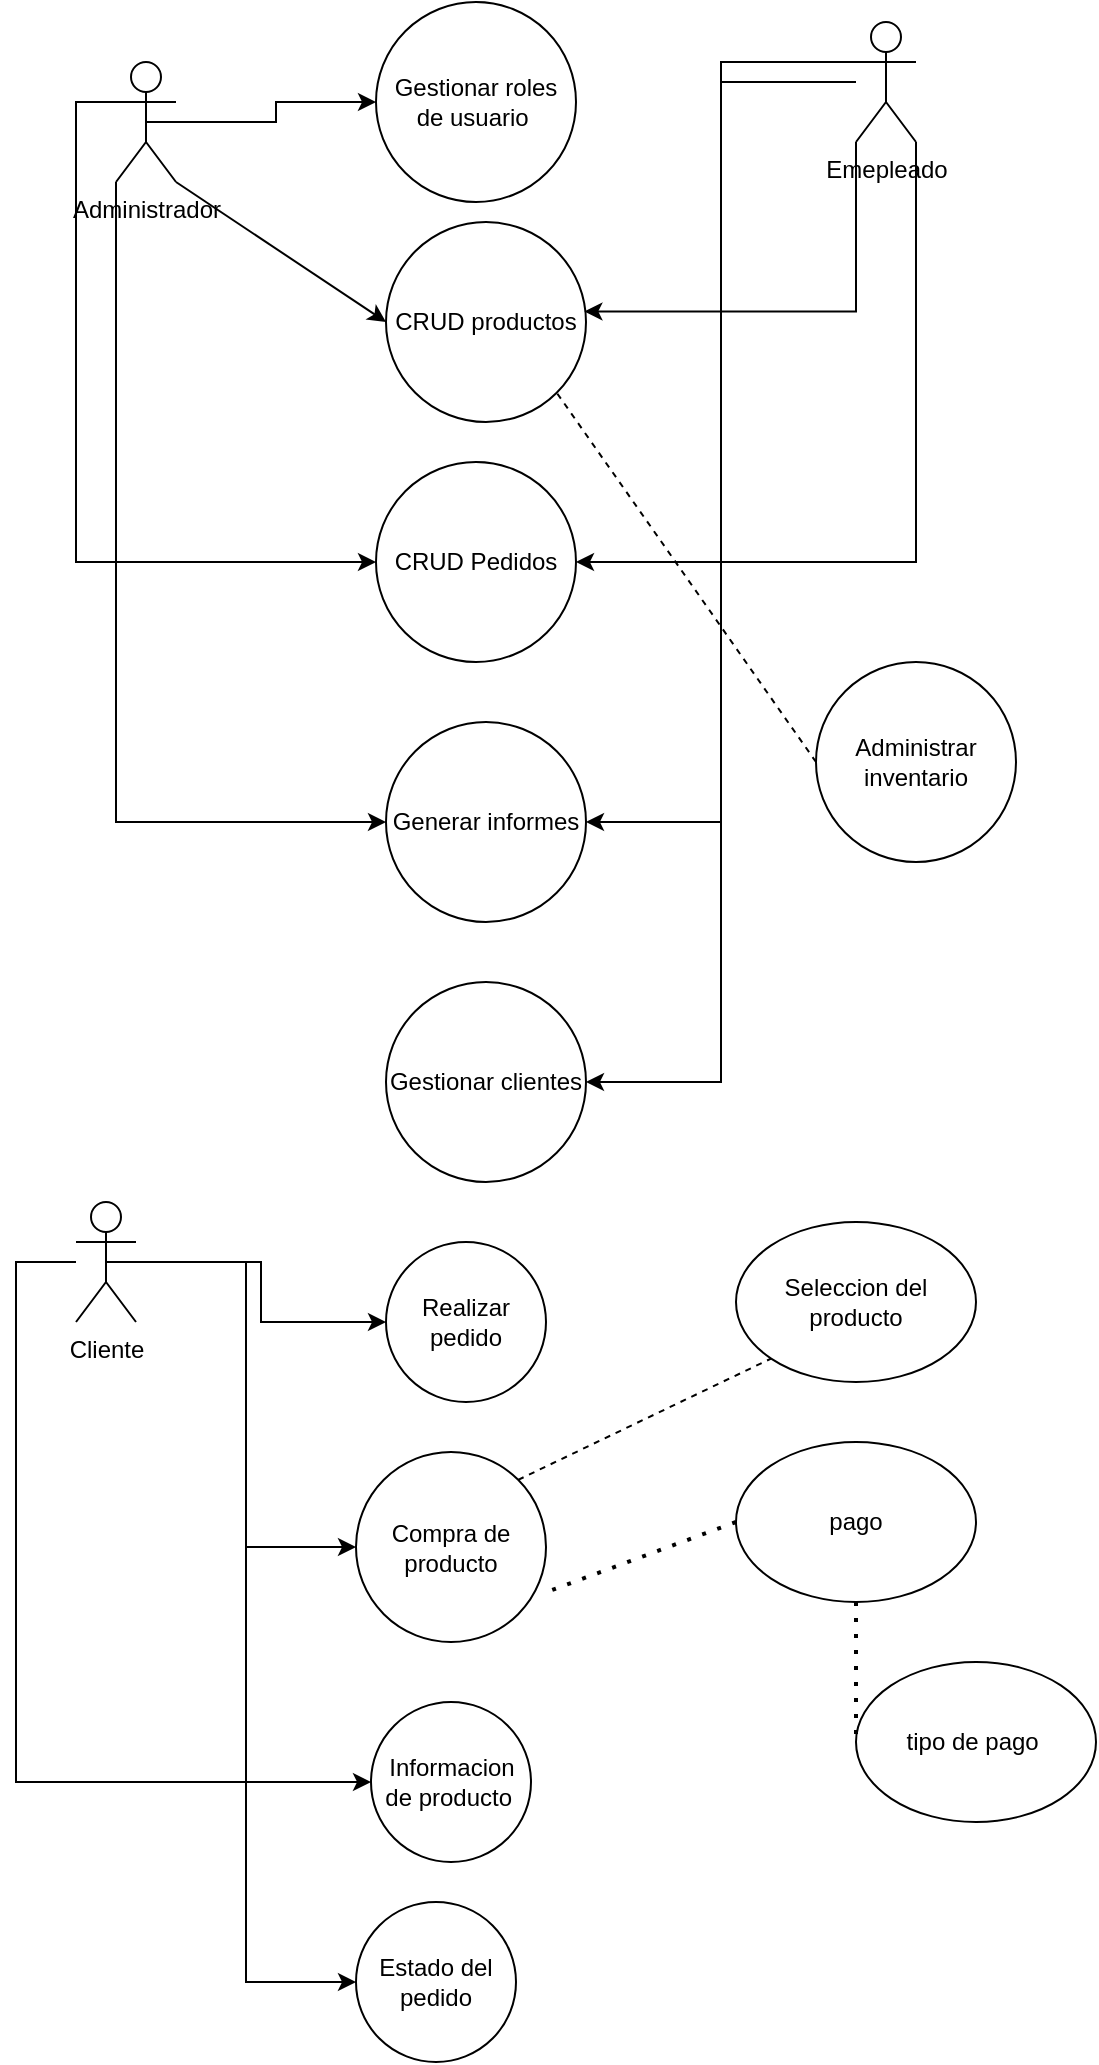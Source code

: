 <mxfile version="23.1.5" type="google">
  <diagram name="Page-1" id="iVzh4rBYC64uuKVNCkXy">
    <mxGraphModel grid="1" page="1" gridSize="10" guides="1" tooltips="1" connect="1" arrows="1" fold="1" pageScale="1" pageWidth="850" pageHeight="1100" math="0" shadow="0">
      <root>
        <mxCell id="0" />
        <mxCell id="1" parent="0" />
        <mxCell id="YjCdv4E1TOA0mERK1w1B-39" style="edgeStyle=orthogonalEdgeStyle;rounded=0;orthogonalLoop=1;jettySize=auto;html=1;entryX=0;entryY=0.5;entryDx=0;entryDy=0;" edge="1" parent="1" source="YjCdv4E1TOA0mERK1w1B-2" target="YjCdv4E1TOA0mERK1w1B-38">
          <mxGeometry relative="1" as="geometry" />
        </mxCell>
        <mxCell id="YjCdv4E1TOA0mERK1w1B-49" style="edgeStyle=orthogonalEdgeStyle;rounded=0;orthogonalLoop=1;jettySize=auto;html=1;entryX=0;entryY=0.5;entryDx=0;entryDy=0;" edge="1" parent="1" source="YjCdv4E1TOA0mERK1w1B-2" target="YjCdv4E1TOA0mERK1w1B-43">
          <mxGeometry relative="1" as="geometry">
            <Array as="points">
              <mxPoint x="190" y="910" />
            </Array>
          </mxGeometry>
        </mxCell>
        <mxCell id="YjCdv4E1TOA0mERK1w1B-50" style="edgeStyle=orthogonalEdgeStyle;rounded=0;orthogonalLoop=1;jettySize=auto;html=1;" edge="1" parent="1" source="YjCdv4E1TOA0mERK1w1B-2" target="YjCdv4E1TOA0mERK1w1B-44">
          <mxGeometry relative="1" as="geometry" />
        </mxCell>
        <mxCell id="YjCdv4E1TOA0mERK1w1B-51" style="edgeStyle=orthogonalEdgeStyle;rounded=0;orthogonalLoop=1;jettySize=auto;html=1;exitX=0.5;exitY=0.5;exitDx=0;exitDy=0;exitPerimeter=0;entryX=0;entryY=0.5;entryDx=0;entryDy=0;" edge="1" parent="1" source="YjCdv4E1TOA0mERK1w1B-2" target="YjCdv4E1TOA0mERK1w1B-45">
          <mxGeometry relative="1" as="geometry" />
        </mxCell>
        <mxCell id="YjCdv4E1TOA0mERK1w1B-2" value="Cliente" style="shape=umlActor;verticalLabelPosition=bottom;verticalAlign=top;html=1;outlineConnect=0;" vertex="1" parent="1">
          <mxGeometry x="220" y="620" width="30" height="60" as="geometry" />
        </mxCell>
        <mxCell id="YjCdv4E1TOA0mERK1w1B-29" style="edgeStyle=orthogonalEdgeStyle;rounded=0;orthogonalLoop=1;jettySize=auto;html=1;exitX=1;exitY=1;exitDx=0;exitDy=0;exitPerimeter=0;entryX=1;entryY=0.5;entryDx=0;entryDy=0;" edge="1" parent="1" source="YjCdv4E1TOA0mERK1w1B-3" target="YjCdv4E1TOA0mERK1w1B-19">
          <mxGeometry relative="1" as="geometry" />
        </mxCell>
        <mxCell id="YjCdv4E1TOA0mERK1w1B-30" style="edgeStyle=orthogonalEdgeStyle;rounded=0;orthogonalLoop=1;jettySize=auto;html=1;exitX=0;exitY=0.333;exitDx=0;exitDy=0;exitPerimeter=0;entryX=1;entryY=0.5;entryDx=0;entryDy=0;" edge="1" parent="1" source="YjCdv4E1TOA0mERK1w1B-3" target="YjCdv4E1TOA0mERK1w1B-18">
          <mxGeometry relative="1" as="geometry" />
        </mxCell>
        <mxCell id="YjCdv4E1TOA0mERK1w1B-32" style="edgeStyle=orthogonalEdgeStyle;rounded=0;orthogonalLoop=1;jettySize=auto;html=1;entryX=1;entryY=0.5;entryDx=0;entryDy=0;" edge="1" parent="1" source="YjCdv4E1TOA0mERK1w1B-3" target="YjCdv4E1TOA0mERK1w1B-31">
          <mxGeometry relative="1" as="geometry" />
        </mxCell>
        <mxCell id="YjCdv4E1TOA0mERK1w1B-3" value="Emepleado" style="shape=umlActor;verticalLabelPosition=bottom;verticalAlign=top;html=1;outlineConnect=0;" vertex="1" parent="1">
          <mxGeometry x="610" y="30" width="30" height="60" as="geometry" />
        </mxCell>
        <mxCell id="YjCdv4E1TOA0mERK1w1B-21" style="edgeStyle=orthogonalEdgeStyle;rounded=0;orthogonalLoop=1;jettySize=auto;html=1;exitX=0.5;exitY=0.5;exitDx=0;exitDy=0;exitPerimeter=0;entryX=0;entryY=0.5;entryDx=0;entryDy=0;" edge="1" parent="1" source="YjCdv4E1TOA0mERK1w1B-4" target="YjCdv4E1TOA0mERK1w1B-17">
          <mxGeometry relative="1" as="geometry" />
        </mxCell>
        <mxCell id="YjCdv4E1TOA0mERK1w1B-24" style="edgeStyle=orthogonalEdgeStyle;rounded=0;orthogonalLoop=1;jettySize=auto;html=1;exitX=0;exitY=0.333;exitDx=0;exitDy=0;exitPerimeter=0;entryX=0;entryY=0.5;entryDx=0;entryDy=0;" edge="1" parent="1" source="YjCdv4E1TOA0mERK1w1B-4" target="YjCdv4E1TOA0mERK1w1B-19">
          <mxGeometry relative="1" as="geometry" />
        </mxCell>
        <mxCell id="YjCdv4E1TOA0mERK1w1B-25" style="edgeStyle=orthogonalEdgeStyle;rounded=0;orthogonalLoop=1;jettySize=auto;html=1;exitX=0;exitY=1;exitDx=0;exitDy=0;exitPerimeter=0;entryX=0;entryY=0.5;entryDx=0;entryDy=0;" edge="1" parent="1" source="YjCdv4E1TOA0mERK1w1B-4" target="YjCdv4E1TOA0mERK1w1B-18">
          <mxGeometry relative="1" as="geometry" />
        </mxCell>
        <mxCell id="YjCdv4E1TOA0mERK1w1B-4" value="Administrador&lt;div&gt;&lt;br/&gt;&lt;/div&gt;" style="shape=umlActor;verticalLabelPosition=bottom;verticalAlign=top;html=1;outlineConnect=0;" vertex="1" parent="1">
          <mxGeometry x="240" y="50" width="30" height="60" as="geometry" />
        </mxCell>
        <mxCell id="YjCdv4E1TOA0mERK1w1B-17" value="Gestionar roles de usuario&amp;nbsp;" style="ellipse;whiteSpace=wrap;html=1;aspect=fixed;" vertex="1" parent="1">
          <mxGeometry x="370" y="20" width="100" height="100" as="geometry" />
        </mxCell>
        <mxCell id="YjCdv4E1TOA0mERK1w1B-18" value="Generar informes" style="ellipse;whiteSpace=wrap;html=1;aspect=fixed;" vertex="1" parent="1">
          <mxGeometry x="375" y="380" width="100" height="100" as="geometry" />
        </mxCell>
        <mxCell id="YjCdv4E1TOA0mERK1w1B-19" value="CRUD Pedidos" style="ellipse;whiteSpace=wrap;html=1;aspect=fixed;" vertex="1" parent="1">
          <mxGeometry x="370" y="250" width="100" height="100" as="geometry" />
        </mxCell>
        <mxCell id="YjCdv4E1TOA0mERK1w1B-20" value="CRUD productos" style="ellipse;whiteSpace=wrap;html=1;aspect=fixed;" vertex="1" parent="1">
          <mxGeometry x="375" y="130" width="100" height="100" as="geometry" />
        </mxCell>
        <mxCell id="YjCdv4E1TOA0mERK1w1B-22" value="" style="endArrow=classic;html=1;rounded=0;exitX=1;exitY=1;exitDx=0;exitDy=0;exitPerimeter=0;entryX=0;entryY=0.5;entryDx=0;entryDy=0;" edge="1" parent="1" source="YjCdv4E1TOA0mERK1w1B-4" target="YjCdv4E1TOA0mERK1w1B-20">
          <mxGeometry width="50" height="50" relative="1" as="geometry">
            <mxPoint x="400" y="210" as="sourcePoint" />
            <mxPoint x="450" y="160" as="targetPoint" />
          </mxGeometry>
        </mxCell>
        <mxCell id="YjCdv4E1TOA0mERK1w1B-28" style="edgeStyle=orthogonalEdgeStyle;rounded=0;orthogonalLoop=1;jettySize=auto;html=1;exitX=0;exitY=1;exitDx=0;exitDy=0;exitPerimeter=0;entryX=0.992;entryY=0.447;entryDx=0;entryDy=0;entryPerimeter=0;" edge="1" parent="1" source="YjCdv4E1TOA0mERK1w1B-3" target="YjCdv4E1TOA0mERK1w1B-20">
          <mxGeometry relative="1" as="geometry" />
        </mxCell>
        <mxCell id="YjCdv4E1TOA0mERK1w1B-31" value="Gestionar clientes" style="ellipse;whiteSpace=wrap;html=1;aspect=fixed;" vertex="1" parent="1">
          <mxGeometry x="375" y="510" width="100" height="100" as="geometry" />
        </mxCell>
        <mxCell id="YjCdv4E1TOA0mERK1w1B-33" value="Administrar inventario" style="ellipse;whiteSpace=wrap;html=1;aspect=fixed;" vertex="1" parent="1">
          <mxGeometry x="590" y="350" width="100" height="100" as="geometry" />
        </mxCell>
        <mxCell id="YjCdv4E1TOA0mERK1w1B-35" value="" style="endArrow=none;dashed=1;html=1;rounded=0;entryX=1;entryY=1;entryDx=0;entryDy=0;exitX=0;exitY=0.5;exitDx=0;exitDy=0;" edge="1" parent="1" source="YjCdv4E1TOA0mERK1w1B-33" target="YjCdv4E1TOA0mERK1w1B-20">
          <mxGeometry width="50" height="50" relative="1" as="geometry">
            <mxPoint x="420" y="430" as="sourcePoint" />
            <mxPoint x="470" y="380" as="targetPoint" />
          </mxGeometry>
        </mxCell>
        <mxCell id="YjCdv4E1TOA0mERK1w1B-38" value="Compra de producto" style="ellipse;whiteSpace=wrap;html=1;aspect=fixed;" vertex="1" parent="1">
          <mxGeometry x="360" y="745" width="95" height="95" as="geometry" />
        </mxCell>
        <mxCell id="YjCdv4E1TOA0mERK1w1B-40" value="Seleccion del producto" style="ellipse;whiteSpace=wrap;html=1;" vertex="1" parent="1">
          <mxGeometry x="550" y="630" width="120" height="80" as="geometry" />
        </mxCell>
        <mxCell id="YjCdv4E1TOA0mERK1w1B-41" value="pago" style="ellipse;whiteSpace=wrap;html=1;" vertex="1" parent="1">
          <mxGeometry x="550" y="740" width="120" height="80" as="geometry" />
        </mxCell>
        <mxCell id="YjCdv4E1TOA0mERK1w1B-42" value="tipo de pago&amp;nbsp;" style="ellipse;whiteSpace=wrap;html=1;" vertex="1" parent="1">
          <mxGeometry x="610" y="850" width="120" height="80" as="geometry" />
        </mxCell>
        <mxCell id="YjCdv4E1TOA0mERK1w1B-43" value="Informacion de producto&amp;nbsp;" style="ellipse;whiteSpace=wrap;html=1;aspect=fixed;" vertex="1" parent="1">
          <mxGeometry x="367.5" y="870" width="80" height="80" as="geometry" />
        </mxCell>
        <mxCell id="YjCdv4E1TOA0mERK1w1B-44" value="Realizar pedido" style="ellipse;whiteSpace=wrap;html=1;aspect=fixed;" vertex="1" parent="1">
          <mxGeometry x="375" y="640" width="80" height="80" as="geometry" />
        </mxCell>
        <mxCell id="YjCdv4E1TOA0mERK1w1B-45" value="Estado del pedido" style="ellipse;whiteSpace=wrap;html=1;aspect=fixed;" vertex="1" parent="1">
          <mxGeometry x="360" y="970" width="80" height="80" as="geometry" />
        </mxCell>
        <mxCell id="YjCdv4E1TOA0mERK1w1B-46" value="" style="endArrow=none;dashed=1;html=1;dashPattern=1 3;strokeWidth=2;rounded=0;entryX=1.033;entryY=0.726;entryDx=0;entryDy=0;entryPerimeter=0;exitX=0;exitY=0.5;exitDx=0;exitDy=0;" edge="1" parent="1" source="YjCdv4E1TOA0mERK1w1B-41" target="YjCdv4E1TOA0mERK1w1B-38">
          <mxGeometry width="50" height="50" relative="1" as="geometry">
            <mxPoint x="420" y="820" as="sourcePoint" />
            <mxPoint x="470" y="770" as="targetPoint" />
          </mxGeometry>
        </mxCell>
        <mxCell id="YjCdv4E1TOA0mERK1w1B-47" value="" style="endArrow=none;dashed=1;html=1;rounded=0;entryX=0;entryY=1;entryDx=0;entryDy=0;exitX=1;exitY=0;exitDx=0;exitDy=0;" edge="1" parent="1" source="YjCdv4E1TOA0mERK1w1B-38" target="YjCdv4E1TOA0mERK1w1B-40">
          <mxGeometry width="50" height="50" relative="1" as="geometry">
            <mxPoint x="420" y="820" as="sourcePoint" />
            <mxPoint x="470" y="770" as="targetPoint" />
          </mxGeometry>
        </mxCell>
        <mxCell id="YjCdv4E1TOA0mERK1w1B-48" value="" style="endArrow=none;dashed=1;html=1;dashPattern=1 3;strokeWidth=2;rounded=0;entryX=0;entryY=0.5;entryDx=0;entryDy=0;exitX=0.5;exitY=1;exitDx=0;exitDy=0;" edge="1" parent="1" source="YjCdv4E1TOA0mERK1w1B-41" target="YjCdv4E1TOA0mERK1w1B-42">
          <mxGeometry width="50" height="50" relative="1" as="geometry">
            <mxPoint x="420" y="820" as="sourcePoint" />
            <mxPoint x="470" y="770" as="targetPoint" />
          </mxGeometry>
        </mxCell>
      </root>
    </mxGraphModel>
  </diagram>
</mxfile>
